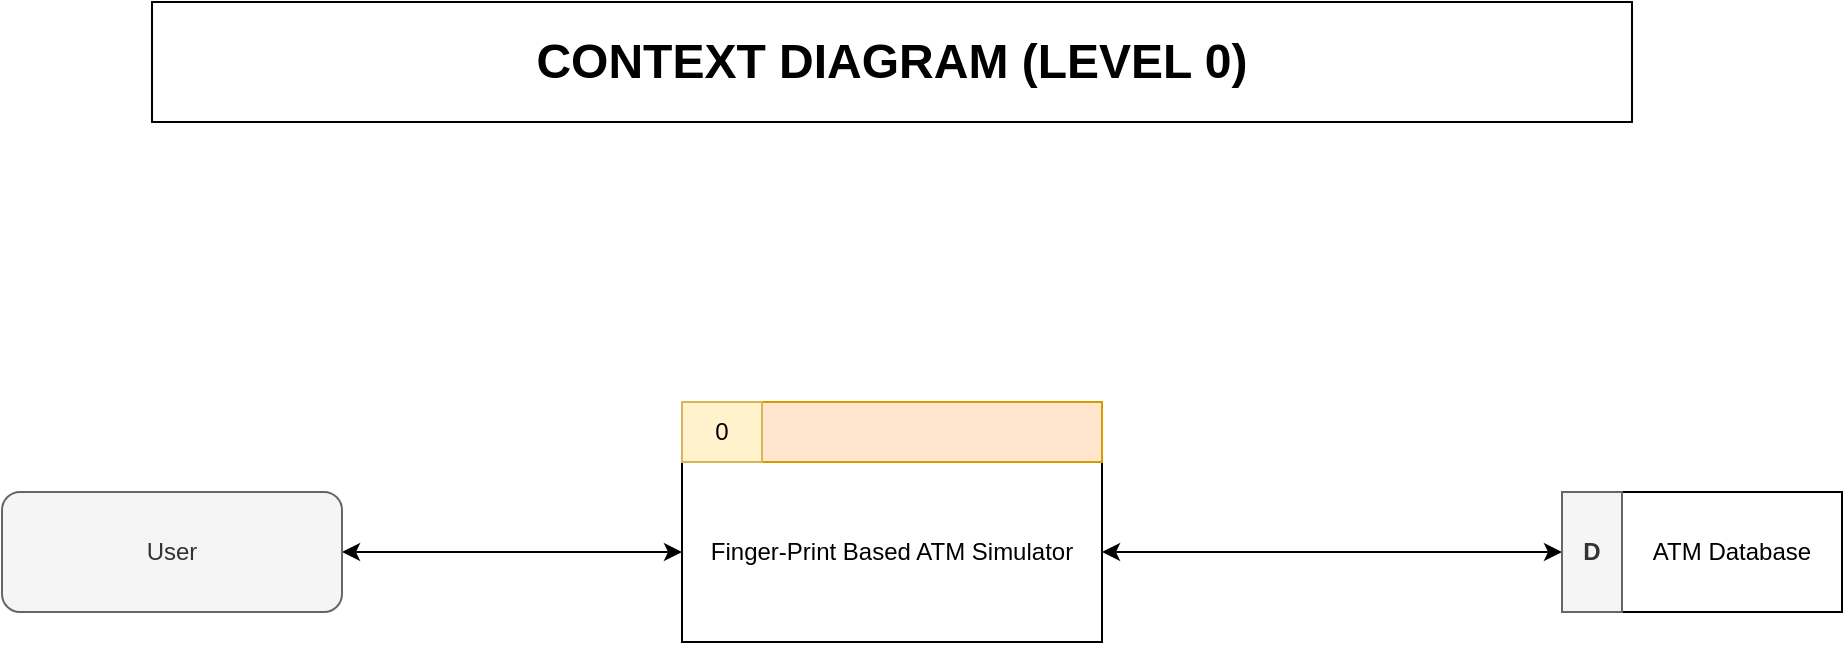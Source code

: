 <mxfile version="13.9.9" type="device" pages="4"><diagram id="kfD3IbhqeuImwqTqkX8j" name="Page1-context"><mxGraphModel dx="1024" dy="632" grid="1" gridSize="10" guides="1" tooltips="1" connect="1" arrows="1" fold="1" page="1" pageScale="1" pageWidth="1100" pageHeight="850" math="0" shadow="0"><root><mxCell id="0"/><mxCell id="1" parent="0"/><mxCell id="QEog_2QEoLDOIOGYPDl5-3" value="Finger-Print Based ATM Simulator" style="rounded=0;whiteSpace=wrap;html=1;" parent="1" vertex="1"><mxGeometry x="430" y="350" width="210" height="90" as="geometry"/></mxCell><mxCell id="QEog_2QEoLDOIOGYPDl5-4" value="" style="rounded=0;whiteSpace=wrap;html=1;fillColor=#ffe6cc;strokeColor=#d79b00;" parent="1" vertex="1"><mxGeometry x="470" y="320" width="170" height="30" as="geometry"/></mxCell><mxCell id="QEog_2QEoLDOIOGYPDl5-6" value="0" style="rounded=0;whiteSpace=wrap;html=1;fillColor=#fff2cc;strokeColor=#d6b656;" parent="1" vertex="1"><mxGeometry x="430" y="320" width="40" height="30" as="geometry"/></mxCell><mxCell id="QEog_2QEoLDOIOGYPDl5-8" style="edgeStyle=orthogonalEdgeStyle;rounded=0;orthogonalLoop=1;jettySize=auto;html=1;entryX=0;entryY=0.5;entryDx=0;entryDy=0;startArrow=classic;startFill=1;" parent="1" source="QEog_2QEoLDOIOGYPDl5-7" target="QEog_2QEoLDOIOGYPDl5-3" edge="1"><mxGeometry relative="1" as="geometry"><mxPoint x="370" y="395" as="targetPoint"/></mxGeometry></mxCell><mxCell id="QEog_2QEoLDOIOGYPDl5-7" value="User" style="rounded=1;whiteSpace=wrap;html=1;fillColor=#f5f5f5;strokeColor=#666666;fontColor=#333333;" parent="1" vertex="1"><mxGeometry x="90" y="365" width="170" height="60" as="geometry"/></mxCell><mxCell id="QEog_2QEoLDOIOGYPDl5-10" value="ATM Database" style="rounded=0;whiteSpace=wrap;html=1;" parent="1" vertex="1"><mxGeometry x="900" y="365" width="110" height="60" as="geometry"/></mxCell><mxCell id="QEog_2QEoLDOIOGYPDl5-14" style="edgeStyle=orthogonalEdgeStyle;rounded=0;orthogonalLoop=1;jettySize=auto;html=1;entryX=1;entryY=0.5;entryDx=0;entryDy=0;startArrow=classic;startFill=1;" parent="1" source="QEog_2QEoLDOIOGYPDl5-12" target="QEog_2QEoLDOIOGYPDl5-3" edge="1"><mxGeometry relative="1" as="geometry"/></mxCell><mxCell id="QEog_2QEoLDOIOGYPDl5-12" value="&lt;b&gt;D&lt;/b&gt;" style="rounded=0;whiteSpace=wrap;html=1;fillColor=#f5f5f5;strokeColor=#666666;fontColor=#333333;" parent="1" vertex="1"><mxGeometry x="870" y="365" width="30" height="60" as="geometry"/></mxCell><mxCell id="QEog_2QEoLDOIOGYPDl5-16" value="&lt;font style=&quot;font-size: 24px&quot;&gt;&lt;b&gt;CONTEXT DIAGRAM (LEVEL 0)&lt;/b&gt;&lt;/font&gt;" style="rounded=0;whiteSpace=wrap;html=1;" parent="1" vertex="1"><mxGeometry x="165" y="120" width="740" height="60" as="geometry"/></mxCell></root></mxGraphModel></diagram><diagram id="B1McSIwlIdY05WKZFtSd" name="Page2 - Level 1"><mxGraphModel dx="1024" dy="632" grid="1" gridSize="10" guides="1" tooltips="1" connect="1" arrows="1" fold="1" page="1" pageScale="1" pageWidth="1100" pageHeight="850" math="0" shadow="0"><root><mxCell id="qR2xVHAGI61b-1mnGoxy-0"/><mxCell id="qR2xVHAGI61b-1mnGoxy-1" parent="qR2xVHAGI61b-1mnGoxy-0"/><mxCell id="yt_UQ7Md6Vriq9VavrtM-11" value="Pin &amp;amp; Transaction type&amp;nbsp;" style="edgeStyle=orthogonalEdgeStyle;rounded=0;orthogonalLoop=1;jettySize=auto;html=1;entryX=0;entryY=0.5;entryDx=0;entryDy=0;startArrow=none;startFill=0;endArrow=classic;endFill=1;exitX=0.75;exitY=1;exitDx=0;exitDy=0;" parent="qR2xVHAGI61b-1mnGoxy-1" source="Xsc_EoiywrZkAhF6uhkp-0" target="yt_UQ7Md6Vriq9VavrtM-3" edge="1"><mxGeometry x="0.338" relative="1" as="geometry"><Array as="points"><mxPoint x="217" y="545"/></Array><mxPoint as="offset"/></mxGeometry></mxCell><mxCell id="PVe24jANmWuyMKlp9WeW-14" value="Check history" style="edgeStyle=orthogonalEdgeStyle;rounded=0;orthogonalLoop=1;jettySize=auto;html=1;entryX=0;entryY=0.25;entryDx=0;entryDy=0;startArrow=none;startFill=0;endArrow=classic;endFill=1;" parent="qR2xVHAGI61b-1mnGoxy-1" source="Xsc_EoiywrZkAhF6uhkp-0" target="PVe24jANmWuyMKlp9WeW-9" edge="1"><mxGeometry x="0.582" relative="1" as="geometry"><Array as="points"><mxPoint x="120" y="832"/></Array><mxPoint as="offset"/></mxGeometry></mxCell><mxCell id="Xsc_EoiywrZkAhF6uhkp-0" value="User" style="rounded=1;whiteSpace=wrap;html=1;fillColor=#f5f5f5;strokeColor=#666666;fontColor=#333333;" parent="qR2xVHAGI61b-1mnGoxy-1" vertex="1"><mxGeometry x="90" y="365" width="170" height="60" as="geometry"/></mxCell><mxCell id="xunRu2poOfvTsrlx_C04-0" value="enter fingerprint" style="edgeStyle=orthogonalEdgeStyle;rounded=0;orthogonalLoop=1;jettySize=auto;html=1;startArrow=classic;startFill=1;endArrow=none;endFill=0;" parent="qR2xVHAGI61b-1mnGoxy-1" edge="1"><mxGeometry relative="1" as="geometry"><mxPoint x="431" y="379" as="sourcePoint"/><mxPoint x="261" y="379" as="targetPoint"/><Array as="points"><mxPoint x="341" y="379"/><mxPoint x="341" y="379"/></Array></mxGeometry></mxCell><mxCell id="yt_UQ7Md6Vriq9VavrtM-10" value="authorize user" style="edgeStyle=orthogonalEdgeStyle;rounded=0;orthogonalLoop=1;jettySize=auto;html=1;entryX=1;entryY=0.75;entryDx=0;entryDy=0;startArrow=none;startFill=0;endArrow=classic;endFill=1;exitX=0.013;exitY=0.668;exitDx=0;exitDy=0;exitPerimeter=0;" parent="qR2xVHAGI61b-1mnGoxy-1" source="lBNa-RaFDNSqv-S5OIas-0" target="Xsc_EoiywrZkAhF6uhkp-0" edge="1"><mxGeometry relative="1" as="geometry"/></mxCell><mxCell id="yt_UQ7Md6Vriq9VavrtM-15" value="Login successful / unsuccessful" style="edgeStyle=orthogonalEdgeStyle;rounded=0;orthogonalLoop=1;jettySize=auto;html=1;entryX=0;entryY=0.5;entryDx=0;entryDy=0;startArrow=classic;startFill=1;endArrow=none;endFill=0;" parent="qR2xVHAGI61b-1mnGoxy-1" source="lBNa-RaFDNSqv-S5OIas-0" target="yt_UQ7Md6Vriq9VavrtM-21" edge="1"><mxGeometry relative="1" as="geometry"/></mxCell><mxCell id="lBNa-RaFDNSqv-S5OIas-0" value="&lt;font style=&quot;font-size: 14px&quot;&gt;&lt;b&gt;User Authentication&lt;/b&gt;&lt;/font&gt;" style="rounded=0;whiteSpace=wrap;html=1;" parent="qR2xVHAGI61b-1mnGoxy-1" vertex="1"><mxGeometry x="430" y="350" width="210" height="90" as="geometry"/></mxCell><mxCell id="lBNa-RaFDNSqv-S5OIas-1" value="" style="rounded=0;whiteSpace=wrap;html=1;fillColor=#f5f5f5;strokeColor=#666666;fontColor=#333333;" parent="qR2xVHAGI61b-1mnGoxy-1" vertex="1"><mxGeometry x="469" y="320" width="170" height="30" as="geometry"/></mxCell><mxCell id="lBNa-RaFDNSqv-S5OIas-2" value="1" style="rounded=0;whiteSpace=wrap;html=1;fillColor=#f9f7ed;strokeColor=#36393d;" parent="qR2xVHAGI61b-1mnGoxy-1" vertex="1"><mxGeometry x="430" y="320" width="41" height="30" as="geometry"/></mxCell><mxCell id="yt_UQ7Md6Vriq9VavrtM-26" value="Transaction Type" style="edgeStyle=orthogonalEdgeStyle;rounded=0;orthogonalLoop=1;jettySize=auto;html=1;entryX=0.5;entryY=0;entryDx=0;entryDy=0;startArrow=none;startFill=0;endArrow=classic;endFill=1;" parent="qR2xVHAGI61b-1mnGoxy-1" source="yt_UQ7Md6Vriq9VavrtM-3" target="yt_UQ7Md6Vriq9VavrtM-17" edge="1"><mxGeometry relative="1" as="geometry"/></mxCell><mxCell id="yt_UQ7Md6Vriq9VavrtM-3" value="&lt;span style=&quot;font-size: 14px&quot;&gt;&lt;b&gt;verify Unique Pin&lt;/b&gt;&lt;/span&gt;" style="rounded=0;whiteSpace=wrap;html=1;" parent="qR2xVHAGI61b-1mnGoxy-1" vertex="1"><mxGeometry x="430" y="500" width="210" height="90" as="geometry"/></mxCell><mxCell id="yt_UQ7Md6Vriq9VavrtM-4" value="" style="rounded=0;whiteSpace=wrap;html=1;fillColor=#f5f5f5;strokeColor=#666666;fontColor=#333333;" parent="qR2xVHAGI61b-1mnGoxy-1" vertex="1"><mxGeometry x="469" y="470" width="171" height="30" as="geometry"/></mxCell><mxCell id="yt_UQ7Md6Vriq9VavrtM-5" value="2" style="rounded=0;whiteSpace=wrap;html=1;fillColor=#f9f7ed;strokeColor=#36393d;" parent="qR2xVHAGI61b-1mnGoxy-1" vertex="1"><mxGeometry x="430" y="470" width="41" height="30" as="geometry"/></mxCell><mxCell id="yt_UQ7Md6Vriq9VavrtM-12" value="" style="group" parent="qR2xVHAGI61b-1mnGoxy-1" vertex="1" connectable="0"><mxGeometry x="890" y="515" width="140" height="60" as="geometry"/></mxCell><mxCell id="yt_UQ7Md6Vriq9VavrtM-0" value="Users Table" style="rounded=0;whiteSpace=wrap;html=1;" parent="yt_UQ7Md6Vriq9VavrtM-12" vertex="1"><mxGeometry x="30" width="110" height="60" as="geometry"/></mxCell><mxCell id="yt_UQ7Md6Vriq9VavrtM-1" value="&lt;b&gt;D&lt;/b&gt;" style="rounded=0;whiteSpace=wrap;html=1;fillColor=#f5f5f5;strokeColor=#666666;fontColor=#333333;" parent="yt_UQ7Md6Vriq9VavrtM-12" vertex="1"><mxGeometry width="30" height="60" as="geometry"/></mxCell><mxCell id="PVe24jANmWuyMKlp9WeW-1" value="Transaction Successful / Unsuccessful" style="edgeStyle=orthogonalEdgeStyle;rounded=0;orthogonalLoop=1;jettySize=auto;html=1;entryX=0.5;entryY=1;entryDx=0;entryDy=0;startArrow=none;startFill=0;endArrow=classic;endFill=1;" parent="qR2xVHAGI61b-1mnGoxy-1" source="yt_UQ7Md6Vriq9VavrtM-16" target="Xsc_EoiywrZkAhF6uhkp-0" edge="1"><mxGeometry x="-0.48" relative="1" as="geometry"><mxPoint x="1" as="offset"/></mxGeometry></mxCell><mxCell id="PVe24jANmWuyMKlp9WeW-8" value="Update Table" style="edgeStyle=orthogonalEdgeStyle;rounded=0;orthogonalLoop=1;jettySize=auto;html=1;entryX=0;entryY=0.75;entryDx=0;entryDy=0;startArrow=none;startFill=0;endArrow=classic;endFill=1;exitX=1;exitY=0.75;exitDx=0;exitDy=0;" parent="qR2xVHAGI61b-1mnGoxy-1" source="yt_UQ7Md6Vriq9VavrtM-16" target="PVe24jANmWuyMKlp9WeW-4" edge="1"><mxGeometry relative="1" as="geometry"/></mxCell><mxCell id="yt_UQ7Md6Vriq9VavrtM-16" value="&lt;span style=&quot;font-size: 14px&quot;&gt;&lt;b&gt;Perform Bank Transaction&lt;/b&gt;&lt;/span&gt;" style="rounded=0;whiteSpace=wrap;html=1;" parent="qR2xVHAGI61b-1mnGoxy-1" vertex="1"><mxGeometry x="430" y="660" width="210" height="90" as="geometry"/></mxCell><mxCell id="yt_UQ7Md6Vriq9VavrtM-17" value="" style="rounded=0;whiteSpace=wrap;html=1;fillColor=#f5f5f5;strokeColor=#666666;fontColor=#333333;" parent="qR2xVHAGI61b-1mnGoxy-1" vertex="1"><mxGeometry x="469" y="630" width="171" height="30" as="geometry"/></mxCell><mxCell id="yt_UQ7Md6Vriq9VavrtM-18" value="3" style="rounded=0;whiteSpace=wrap;html=1;fillColor=#f9f7ed;strokeColor=#36393d;" parent="qR2xVHAGI61b-1mnGoxy-1" vertex="1"><mxGeometry x="430" y="630" width="41" height="30" as="geometry"/></mxCell><mxCell id="yt_UQ7Md6Vriq9VavrtM-19" value="" style="group" parent="qR2xVHAGI61b-1mnGoxy-1" vertex="1" connectable="0"><mxGeometry x="880" y="365" width="140" height="60" as="geometry"/></mxCell><mxCell id="yt_UQ7Md6Vriq9VavrtM-20" value="Fingerpirnt Table" style="rounded=0;whiteSpace=wrap;html=1;" parent="yt_UQ7Md6Vriq9VavrtM-19" vertex="1"><mxGeometry x="30" width="110" height="60" as="geometry"/></mxCell><mxCell id="yt_UQ7Md6Vriq9VavrtM-21" value="&lt;b&gt;D&lt;/b&gt;" style="rounded=0;whiteSpace=wrap;html=1;fillColor=#f5f5f5;strokeColor=#666666;fontColor=#333333;" parent="yt_UQ7Md6Vriq9VavrtM-19" vertex="1"><mxGeometry width="30" height="60" as="geometry"/></mxCell><mxCell id="PVe24jANmWuyMKlp9WeW-2" value="" style="group" parent="qR2xVHAGI61b-1mnGoxy-1" vertex="1" connectable="0"><mxGeometry x="880" y="690" width="140" height="60" as="geometry"/></mxCell><mxCell id="PVe24jANmWuyMKlp9WeW-3" value="Account Table" style="rounded=0;whiteSpace=wrap;html=1;" parent="PVe24jANmWuyMKlp9WeW-2" vertex="1"><mxGeometry x="30" width="110" height="60" as="geometry"/></mxCell><mxCell id="PVe24jANmWuyMKlp9WeW-4" value="&lt;b&gt;D&lt;/b&gt;" style="rounded=0;whiteSpace=wrap;html=1;fillColor=#f5f5f5;strokeColor=#666666;fontColor=#333333;" parent="PVe24jANmWuyMKlp9WeW-2" vertex="1"><mxGeometry width="30" height="60" as="geometry"/></mxCell><mxCell id="PVe24jANmWuyMKlp9WeW-5" value="" style="group" parent="qR2xVHAGI61b-1mnGoxy-1" vertex="1" connectable="0"><mxGeometry x="880" y="830" width="140" height="60" as="geometry"/></mxCell><mxCell id="PVe24jANmWuyMKlp9WeW-6" value="History Table" style="rounded=0;whiteSpace=wrap;html=1;" parent="PVe24jANmWuyMKlp9WeW-5" vertex="1"><mxGeometry x="30" width="110" height="60" as="geometry"/></mxCell><mxCell id="PVe24jANmWuyMKlp9WeW-7" value="&lt;b&gt;D&lt;/b&gt;" style="rounded=0;whiteSpace=wrap;html=1;fillColor=#f5f5f5;strokeColor=#666666;fontColor=#333333;" parent="PVe24jANmWuyMKlp9WeW-5" vertex="1"><mxGeometry width="30" height="60" as="geometry"/></mxCell><mxCell id="PVe24jANmWuyMKlp9WeW-17" value="Show users history" style="edgeStyle=orthogonalEdgeStyle;rounded=0;orthogonalLoop=1;jettySize=auto;html=1;entryX=0;entryY=0.5;entryDx=0;entryDy=0;startArrow=none;startFill=0;endArrow=classic;endFill=1;exitX=0;exitY=0.75;exitDx=0;exitDy=0;" parent="qR2xVHAGI61b-1mnGoxy-1" source="PVe24jANmWuyMKlp9WeW-9" target="Xsc_EoiywrZkAhF6uhkp-0" edge="1"><mxGeometry x="-0.583" relative="1" as="geometry"><mxPoint as="offset"/></mxGeometry></mxCell><mxCell id="PVe24jANmWuyMKlp9WeW-9" value="&lt;span style=&quot;font-size: 14px&quot;&gt;&lt;b&gt;View History&lt;/b&gt;&lt;/span&gt;" style="rounded=0;whiteSpace=wrap;html=1;" parent="qR2xVHAGI61b-1mnGoxy-1" vertex="1"><mxGeometry x="430" y="810" width="210" height="90" as="geometry"/></mxCell><mxCell id="PVe24jANmWuyMKlp9WeW-10" value="" style="rounded=0;whiteSpace=wrap;html=1;fillColor=#f5f5f5;strokeColor=#666666;fontColor=#333333;" parent="qR2xVHAGI61b-1mnGoxy-1" vertex="1"><mxGeometry x="469" y="780" width="171" height="30" as="geometry"/></mxCell><mxCell id="PVe24jANmWuyMKlp9WeW-11" value="4" style="rounded=0;whiteSpace=wrap;html=1;fillColor=#f9f7ed;strokeColor=#36393d;" parent="qR2xVHAGI61b-1mnGoxy-1" vertex="1"><mxGeometry x="430" y="780" width="41" height="30" as="geometry"/></mxCell><mxCell id="PVe24jANmWuyMKlp9WeW-12" value="successful / unsuccessful updated" style="edgeStyle=orthogonalEdgeStyle;rounded=0;orthogonalLoop=1;jettySize=auto;html=1;entryX=1;entryY=0.25;entryDx=0;entryDy=0;startArrow=none;startFill=0;endArrow=classic;endFill=1;exitX=0.5;exitY=0;exitDx=0;exitDy=0;" parent="qR2xVHAGI61b-1mnGoxy-1" source="PVe24jANmWuyMKlp9WeW-3" target="yt_UQ7Md6Vriq9VavrtM-16" edge="1"><mxGeometry x="-0.147" relative="1" as="geometry"><Array as="points"><mxPoint x="965" y="620"/><mxPoint x="720" y="620"/><mxPoint x="720" y="682"/></Array><mxPoint as="offset"/></mxGeometry></mxCell><mxCell id="PVe24jANmWuyMKlp9WeW-15" value="Last 5 transactions" style="edgeStyle=orthogonalEdgeStyle;rounded=0;orthogonalLoop=1;jettySize=auto;html=1;entryX=1.012;entryY=0.597;entryDx=0;entryDy=0;entryPerimeter=0;startArrow=none;startFill=0;endArrow=classic;endFill=1;" parent="qR2xVHAGI61b-1mnGoxy-1" target="PVe24jANmWuyMKlp9WeW-9" edge="1"><mxGeometry relative="1" as="geometry"><mxPoint x="880" y="864" as="sourcePoint"/></mxGeometry></mxCell><mxCell id="PVe24jANmWuyMKlp9WeW-16" value="Accept / Reject" style="edgeStyle=orthogonalEdgeStyle;rounded=0;orthogonalLoop=1;jettySize=auto;html=1;startArrow=none;startFill=0;endArrow=classic;endFill=1;" parent="qR2xVHAGI61b-1mnGoxy-1" source="yt_UQ7Md6Vriq9VavrtM-1" target="yt_UQ7Md6Vriq9VavrtM-3" edge="1"><mxGeometry relative="1" as="geometry"/></mxCell><mxCell id="FHEu9t2TJGPhBG5ZUt9k-0" value="&lt;font style=&quot;font-size: 24px&quot;&gt;&lt;b&gt;LEVEL 1 Diagram&lt;/b&gt;&lt;/font&gt;" style="rounded=0;whiteSpace=wrap;html=1;" parent="qR2xVHAGI61b-1mnGoxy-1" vertex="1"><mxGeometry x="165" y="120" width="740" height="60" as="geometry"/></mxCell></root></mxGraphModel></diagram><diagram id="wKnFK6z6x2c8235K6W3G" name="School-Context"><mxGraphModel dx="1024" dy="632" grid="1" gridSize="10" guides="1" tooltips="1" connect="1" arrows="1" fold="1" page="1" pageScale="1" pageWidth="1100" pageHeight="850" math="0" shadow="0"><root><mxCell id="NGprti3NNw0myHbk-Sk8-0"/><mxCell id="NGprti3NNw0myHbk-Sk8-1" parent="NGprti3NNw0myHbk-Sk8-0"/><mxCell id="TMNE1udNaOvKu1k4tslX-0" value="&lt;font style=&quot;font-size: 14px&quot;&gt;Primary School Admission Process&lt;/font&gt;" style="rounded=0;whiteSpace=wrap;html=1;" vertex="1" parent="NGprti3NNw0myHbk-Sk8-1"><mxGeometry x="430" y="350" width="210" height="90" as="geometry"/></mxCell><mxCell id="TMNE1udNaOvKu1k4tslX-1" value="" style="rounded=0;whiteSpace=wrap;html=1;fillColor=#ffe6cc;strokeColor=#d79b00;" vertex="1" parent="NGprti3NNw0myHbk-Sk8-1"><mxGeometry x="470" y="320" width="170" height="30" as="geometry"/></mxCell><mxCell id="TMNE1udNaOvKu1k4tslX-2" value="0" style="rounded=0;whiteSpace=wrap;html=1;fillColor=#fff2cc;strokeColor=#d6b656;" vertex="1" parent="NGprti3NNw0myHbk-Sk8-1"><mxGeometry x="430" y="320" width="40" height="30" as="geometry"/></mxCell><mxCell id="TMNE1udNaOvKu1k4tslX-3" style="edgeStyle=orthogonalEdgeStyle;rounded=0;orthogonalLoop=1;jettySize=auto;html=1;entryX=0;entryY=0.5;entryDx=0;entryDy=0;startArrow=classic;startFill=1;" edge="1" parent="NGprti3NNw0myHbk-Sk8-1" source="TMNE1udNaOvKu1k4tslX-4" target="TMNE1udNaOvKu1k4tslX-0"><mxGeometry relative="1" as="geometry"><mxPoint x="370" y="395" as="targetPoint"/></mxGeometry></mxCell><mxCell id="TMNE1udNaOvKu1k4tslX-4" value="Student/Guardian" style="rounded=1;whiteSpace=wrap;html=1;fillColor=#f5f5f5;strokeColor=#666666;fontColor=#333333;" vertex="1" parent="NGprti3NNw0myHbk-Sk8-1"><mxGeometry x="90" y="365" width="170" height="60" as="geometry"/></mxCell><mxCell id="TMNE1udNaOvKu1k4tslX-5" value="Primary School Database" style="rounded=0;whiteSpace=wrap;html=1;" vertex="1" parent="NGprti3NNw0myHbk-Sk8-1"><mxGeometry x="900" y="365" width="110" height="60" as="geometry"/></mxCell><mxCell id="TMNE1udNaOvKu1k4tslX-6" style="edgeStyle=orthogonalEdgeStyle;rounded=0;orthogonalLoop=1;jettySize=auto;html=1;entryX=1;entryY=0.5;entryDx=0;entryDy=0;startArrow=classic;startFill=1;" edge="1" parent="NGprti3NNw0myHbk-Sk8-1" source="TMNE1udNaOvKu1k4tslX-7" target="TMNE1udNaOvKu1k4tslX-0"><mxGeometry relative="1" as="geometry"/></mxCell><mxCell id="TMNE1udNaOvKu1k4tslX-7" value="&lt;b&gt;D&lt;/b&gt;" style="rounded=0;whiteSpace=wrap;html=1;fillColor=#f5f5f5;strokeColor=#666666;fontColor=#333333;" vertex="1" parent="NGprti3NNw0myHbk-Sk8-1"><mxGeometry x="870" y="365" width="30" height="60" as="geometry"/></mxCell><mxCell id="TMNE1udNaOvKu1k4tslX-8" value="&lt;font style=&quot;font-size: 24px&quot;&gt;&lt;b&gt;CONTEXT DIAGRAM (LEVEL 0)&lt;/b&gt;&lt;/font&gt;" style="rounded=0;whiteSpace=wrap;html=1;" vertex="1" parent="NGprti3NNw0myHbk-Sk8-1"><mxGeometry x="165" y="120" width="740" height="60" as="geometry"/></mxCell></root></mxGraphModel></diagram><diagram id="gSpC8pp2SBBH-T7pJHPm" name="School-Level 1"><mxGraphModel dx="1463" dy="903" grid="1" gridSize="10" guides="1" tooltips="1" connect="1" arrows="1" fold="1" page="1" pageScale="1" pageWidth="1100" pageHeight="850" math="0" shadow="0"><root><mxCell id="RnipiMf2eFX-1o_TwX8b-0"/><mxCell id="RnipiMf2eFX-1o_TwX8b-1" parent="RnipiMf2eFX-1o_TwX8b-0"/><mxCell id="WlcfgLLvUr6T3LG9fw4u-3" value="Submit Admission Form" style="edgeStyle=orthogonalEdgeStyle;rounded=0;orthogonalLoop=1;jettySize=auto;html=1;exitX=0.75;exitY=1;exitDx=0;exitDy=0;entryX=0;entryY=0.25;entryDx=0;entryDy=0;" edge="1" parent="RnipiMf2eFX-1o_TwX8b-1" source="nm-sctffQze66zX9ZIzT-0" target="WlcfgLLvUr6T3LG9fw4u-0"><mxGeometry x="0.333" relative="1" as="geometry"><mxPoint as="offset"/></mxGeometry></mxCell><mxCell id="WlcfgLLvUr6T3LG9fw4u-11" value="take interview" style="edgeStyle=orthogonalEdgeStyle;rounded=0;orthogonalLoop=1;jettySize=auto;html=1;exitX=0.25;exitY=1;exitDx=0;exitDy=0;entryX=0;entryY=0.25;entryDx=0;entryDy=0;" edge="1" parent="RnipiMf2eFX-1o_TwX8b-1" source="nm-sctffQze66zX9ZIzT-0" target="WlcfgLLvUr6T3LG9fw4u-6"><mxGeometry x="0.478" relative="1" as="geometry"><mxPoint as="offset"/></mxGeometry></mxCell><mxCell id="WlcfgLLvUr6T3LG9fw4u-15" value="take test" style="edgeStyle=orthogonalEdgeStyle;rounded=0;orthogonalLoop=1;jettySize=auto;html=1;exitX=0;exitY=1;exitDx=0;exitDy=0;entryX=0;entryY=0.5;entryDx=0;entryDy=0;" edge="1" parent="RnipiMf2eFX-1o_TwX8b-1" source="nm-sctffQze66zX9ZIzT-0" target="WlcfgLLvUr6T3LG9fw4u-12"><mxGeometry x="0.575" relative="1" as="geometry"><mxPoint as="offset"/></mxGeometry></mxCell><mxCell id="nm-sctffQze66zX9ZIzT-0" value="Student/Guardian" style="rounded=1;whiteSpace=wrap;html=1;fillColor=#f5f5f5;strokeColor=#666666;fontColor=#333333;" vertex="1" parent="RnipiMf2eFX-1o_TwX8b-1"><mxGeometry x="90" y="365" width="170" height="60" as="geometry"/></mxCell><mxCell id="nm-sctffQze66zX9ZIzT-1" value="request admission form" style="edgeStyle=orthogonalEdgeStyle;rounded=0;orthogonalLoop=1;jettySize=auto;html=1;startArrow=classic;startFill=1;endArrow=none;endFill=0;" edge="1" parent="RnipiMf2eFX-1o_TwX8b-1"><mxGeometry relative="1" as="geometry"><mxPoint x="431" y="379" as="sourcePoint"/><mxPoint x="261" y="379" as="targetPoint"/><Array as="points"><mxPoint x="341" y="379"/><mxPoint x="341" y="379"/></Array></mxGeometry></mxCell><mxCell id="nm-sctffQze66zX9ZIzT-2" value="admission form" style="edgeStyle=orthogonalEdgeStyle;rounded=0;orthogonalLoop=1;jettySize=auto;html=1;entryX=1;entryY=0.75;entryDx=0;entryDy=0;startArrow=none;startFill=0;endArrow=classic;endFill=1;exitX=0.013;exitY=0.668;exitDx=0;exitDy=0;exitPerimeter=0;" edge="1" parent="RnipiMf2eFX-1o_TwX8b-1" source="nm-sctffQze66zX9ZIzT-4" target="nm-sctffQze66zX9ZIzT-0"><mxGeometry relative="1" as="geometry"/></mxCell><mxCell id="nm-sctffQze66zX9ZIzT-4" value="&lt;font style=&quot;font-size: 14px&quot;&gt;&lt;b&gt;Get Admission Form&lt;/b&gt;&lt;/font&gt;" style="rounded=0;whiteSpace=wrap;html=1;" vertex="1" parent="RnipiMf2eFX-1o_TwX8b-1"><mxGeometry x="430" y="350" width="210" height="90" as="geometry"/></mxCell><mxCell id="nm-sctffQze66zX9ZIzT-5" value="" style="rounded=0;whiteSpace=wrap;html=1;fillColor=#f5f5f5;strokeColor=#666666;fontColor=#333333;" vertex="1" parent="RnipiMf2eFX-1o_TwX8b-1"><mxGeometry x="469" y="320" width="171" height="30" as="geometry"/></mxCell><mxCell id="nm-sctffQze66zX9ZIzT-6" value="1" style="rounded=0;whiteSpace=wrap;html=1;fillColor=#f9f7ed;strokeColor=#36393d;" vertex="1" parent="RnipiMf2eFX-1o_TwX8b-1"><mxGeometry x="430" y="320" width="41" height="30" as="geometry"/></mxCell><mxCell id="mCzk0zB5PQHZd5VuQgEk-0" value="&lt;font style=&quot;font-size: 24px&quot;&gt;&lt;b&gt;LEVEL 1 Diagram&lt;/b&gt;&lt;/font&gt;" style="rounded=0;whiteSpace=wrap;html=1;" vertex="1" parent="RnipiMf2eFX-1o_TwX8b-1"><mxGeometry x="165" y="120" width="740" height="60" as="geometry"/></mxCell><mxCell id="WlcfgLLvUr6T3LG9fw4u-4" value="Invalid Application / Valid Application(Schedule Interview) &lt;br&gt;/ Deny Admission&amp;nbsp;" style="edgeStyle=orthogonalEdgeStyle;rounded=0;orthogonalLoop=1;jettySize=auto;html=1;exitX=0;exitY=0.75;exitDx=0;exitDy=0;entryX=0.5;entryY=1;entryDx=0;entryDy=0;" edge="1" parent="RnipiMf2eFX-1o_TwX8b-1" source="WlcfgLLvUr6T3LG9fw4u-0" target="nm-sctffQze66zX9ZIzT-0"><mxGeometry x="-0.281" relative="1" as="geometry"><mxPoint x="-1" as="offset"/></mxGeometry></mxCell><mxCell id="WlcfgLLvUr6T3LG9fw4u-52" value="Create Student record(admitted = false)" style="edgeStyle=orthogonalEdgeStyle;rounded=0;orthogonalLoop=1;jettySize=auto;html=1;entryX=0;entryY=0.5;entryDx=0;entryDy=0;" edge="1" parent="RnipiMf2eFX-1o_TwX8b-1" source="WlcfgLLvUr6T3LG9fw4u-0" target="WlcfgLLvUr6T3LG9fw4u-38"><mxGeometry x="0.523" relative="1" as="geometry"><Array as="points"><mxPoint x="840" y="565"/><mxPoint x="840" y="880"/></Array><mxPoint as="offset"/></mxGeometry></mxCell><mxCell id="WlcfgLLvUr6T3LG9fw4u-0" value="&lt;font style=&quot;font-size: 14px&quot;&gt;&lt;b&gt;Review Application&lt;/b&gt;&lt;/font&gt;" style="rounded=0;whiteSpace=wrap;html=1;" vertex="1" parent="RnipiMf2eFX-1o_TwX8b-1"><mxGeometry x="430" y="520" width="210" height="90" as="geometry"/></mxCell><mxCell id="WlcfgLLvUr6T3LG9fw4u-1" value="" style="rounded=0;whiteSpace=wrap;html=1;fillColor=#f5f5f5;strokeColor=#666666;fontColor=#333333;" vertex="1" parent="RnipiMf2eFX-1o_TwX8b-1"><mxGeometry x="469" y="490" width="171" height="30" as="geometry"/></mxCell><mxCell id="WlcfgLLvUr6T3LG9fw4u-2" value="2" style="rounded=0;whiteSpace=wrap;html=1;fillColor=#f9f7ed;strokeColor=#36393d;" vertex="1" parent="RnipiMf2eFX-1o_TwX8b-1"><mxGeometry x="430" y="490" width="41" height="30" as="geometry"/></mxCell><mxCell id="WlcfgLLvUr6T3LG9fw4u-22" value="Store Interview Performance" style="edgeStyle=orthogonalEdgeStyle;rounded=0;orthogonalLoop=1;jettySize=auto;html=1;entryX=0;entryY=0.5;entryDx=0;entryDy=0;" edge="1" parent="RnipiMf2eFX-1o_TwX8b-1" source="WlcfgLLvUr6T3LG9fw4u-6" target="WlcfgLLvUr6T3LG9fw4u-18"><mxGeometry relative="1" as="geometry"/></mxCell><mxCell id="WlcfgLLvUr6T3LG9fw4u-6" value="&lt;font style=&quot;font-size: 14px&quot;&gt;&lt;b&gt;Interview Student&amp;nbsp;&lt;/b&gt;&lt;/font&gt;" style="rounded=0;whiteSpace=wrap;html=1;" vertex="1" parent="RnipiMf2eFX-1o_TwX8b-1"><mxGeometry x="430" y="680" width="210" height="90" as="geometry"/></mxCell><mxCell id="WlcfgLLvUr6T3LG9fw4u-7" value="" style="rounded=0;whiteSpace=wrap;html=1;fillColor=#f5f5f5;strokeColor=#666666;fontColor=#333333;" vertex="1" parent="RnipiMf2eFX-1o_TwX8b-1"><mxGeometry x="469" y="650" width="171" height="30" as="geometry"/></mxCell><mxCell id="WlcfgLLvUr6T3LG9fw4u-8" value="3" style="rounded=0;whiteSpace=wrap;html=1;fillColor=#f9f7ed;strokeColor=#36393d;" vertex="1" parent="RnipiMf2eFX-1o_TwX8b-1"><mxGeometry x="430" y="650" width="41" height="30" as="geometry"/></mxCell><mxCell id="WlcfgLLvUr6T3LG9fw4u-29" value="Test Submission" style="edgeStyle=orthogonalEdgeStyle;rounded=0;orthogonalLoop=1;jettySize=auto;html=1;exitX=0.5;exitY=1;exitDx=0;exitDy=0;" edge="1" parent="RnipiMf2eFX-1o_TwX8b-1" source="WlcfgLLvUr6T3LG9fw4u-12"><mxGeometry relative="1" as="geometry"><mxPoint x="554.529" y="970.0" as="targetPoint"/></mxGeometry></mxCell><mxCell id="WlcfgLLvUr6T3LG9fw4u-12" value="&lt;font style=&quot;font-size: 14px&quot;&gt;&lt;b&gt;Take Entrance Examination / Grade Test&lt;/b&gt;&lt;/font&gt;" style="rounded=0;whiteSpace=wrap;html=1;" vertex="1" parent="RnipiMf2eFX-1o_TwX8b-1"><mxGeometry x="430" y="840" width="210" height="90" as="geometry"/></mxCell><mxCell id="WlcfgLLvUr6T3LG9fw4u-13" value="" style="rounded=0;whiteSpace=wrap;html=1;fillColor=#f5f5f5;strokeColor=#666666;fontColor=#333333;" vertex="1" parent="RnipiMf2eFX-1o_TwX8b-1"><mxGeometry x="469" y="810" width="171" height="30" as="geometry"/></mxCell><mxCell id="WlcfgLLvUr6T3LG9fw4u-14" value="4" style="rounded=0;whiteSpace=wrap;html=1;fillColor=#f9f7ed;strokeColor=#36393d;" vertex="1" parent="RnipiMf2eFX-1o_TwX8b-1"><mxGeometry x="430" y="810" width="41" height="30" as="geometry"/></mxCell><mxCell id="WlcfgLLvUr6T3LG9fw4u-16" value="" style="group" vertex="1" connectable="0" parent="RnipiMf2eFX-1o_TwX8b-1"><mxGeometry x="870" y="620" width="140" height="60" as="geometry"/></mxCell><mxCell id="WlcfgLLvUr6T3LG9fw4u-17" value="Interview Performance" style="rounded=0;whiteSpace=wrap;html=1;" vertex="1" parent="WlcfgLLvUr6T3LG9fw4u-16"><mxGeometry x="30" width="110" height="60" as="geometry"/></mxCell><mxCell id="WlcfgLLvUr6T3LG9fw4u-18" value="&lt;b&gt;D&lt;/b&gt;" style="rounded=0;whiteSpace=wrap;html=1;fillColor=#f5f5f5;strokeColor=#666666;fontColor=#333333;" vertex="1" parent="WlcfgLLvUr6T3LG9fw4u-16"><mxGeometry width="30" height="60" as="geometry"/></mxCell><mxCell id="WlcfgLLvUr6T3LG9fw4u-45" value="Update Student record(admitted = true)" style="edgeStyle=orthogonalEdgeStyle;rounded=0;orthogonalLoop=1;jettySize=auto;html=1;entryX=0.5;entryY=1;entryDx=0;entryDy=0;" edge="1" parent="RnipiMf2eFX-1o_TwX8b-1" source="WlcfgLLvUr6T3LG9fw4u-33" target="WlcfgLLvUr6T3LG9fw4u-37"><mxGeometry x="-0.289" relative="1" as="geometry"><mxPoint as="offset"/></mxGeometry></mxCell><mxCell id="WlcfgLLvUr6T3LG9fw4u-53" value="Admission Letter" style="edgeStyle=orthogonalEdgeStyle;rounded=0;orthogonalLoop=1;jettySize=auto;html=1;entryX=0;entryY=0.5;entryDx=0;entryDy=0;" edge="1" parent="RnipiMf2eFX-1o_TwX8b-1" source="WlcfgLLvUr6T3LG9fw4u-33" target="nm-sctffQze66zX9ZIzT-0"><mxGeometry x="-0.65" relative="1" as="geometry"><mxPoint as="offset"/></mxGeometry></mxCell><mxCell id="WlcfgLLvUr6T3LG9fw4u-33" value="&lt;span style=&quot;font-size: 14px&quot;&gt;&lt;b&gt;Admit Student / Don't Admit&lt;/b&gt;&lt;/span&gt;" style="rounded=0;whiteSpace=wrap;html=1;" vertex="1" parent="RnipiMf2eFX-1o_TwX8b-1"><mxGeometry x="430" y="1000" width="210" height="90" as="geometry"/></mxCell><mxCell id="WlcfgLLvUr6T3LG9fw4u-34" value="" style="rounded=0;whiteSpace=wrap;html=1;fillColor=#f5f5f5;strokeColor=#666666;fontColor=#333333;" vertex="1" parent="RnipiMf2eFX-1o_TwX8b-1"><mxGeometry x="469" y="970" width="171" height="30" as="geometry"/></mxCell><mxCell id="WlcfgLLvUr6T3LG9fw4u-35" value="5" style="rounded=0;whiteSpace=wrap;html=1;fillColor=#f9f7ed;strokeColor=#36393d;" vertex="1" parent="RnipiMf2eFX-1o_TwX8b-1"><mxGeometry x="430" y="970" width="41" height="30" as="geometry"/></mxCell><mxCell id="WlcfgLLvUr6T3LG9fw4u-36" value="" style="group" vertex="1" connectable="0" parent="RnipiMf2eFX-1o_TwX8b-1"><mxGeometry x="870" y="850" width="140" height="60" as="geometry"/></mxCell><mxCell id="WlcfgLLvUr6T3LG9fw4u-37" value="Students" style="rounded=0;whiteSpace=wrap;html=1;" vertex="1" parent="WlcfgLLvUr6T3LG9fw4u-36"><mxGeometry x="30" width="110" height="60" as="geometry"/></mxCell><mxCell id="WlcfgLLvUr6T3LG9fw4u-38" value="&lt;b&gt;D&lt;/b&gt;" style="rounded=0;whiteSpace=wrap;html=1;fillColor=#f5f5f5;strokeColor=#666666;fontColor=#333333;" vertex="1" parent="WlcfgLLvUr6T3LG9fw4u-36"><mxGeometry width="30" height="60" as="geometry"/></mxCell><mxCell id="WlcfgLLvUr6T3LG9fw4u-39" value="Get Interview Performance&amp;nbsp;" style="edgeStyle=orthogonalEdgeStyle;rounded=0;orthogonalLoop=1;jettySize=auto;html=1;entryX=1;entryY=0.75;entryDx=0;entryDy=0;exitX=1;exitY=0.5;exitDx=0;exitDy=0;" edge="1" parent="RnipiMf2eFX-1o_TwX8b-1" source="WlcfgLLvUr6T3LG9fw4u-17" target="WlcfgLLvUr6T3LG9fw4u-33"><mxGeometry x="0.541" relative="1" as="geometry"><mxPoint x="1" as="offset"/></mxGeometry></mxCell><mxCell id="WlcfgLLvUr6T3LG9fw4u-54" value="" style="group" vertex="1" connectable="0" parent="RnipiMf2eFX-1o_TwX8b-1"><mxGeometry x="880" y="365" width="140" height="60" as="geometry"/></mxCell><mxCell id="WlcfgLLvUr6T3LG9fw4u-55" value="Admission Form" style="rounded=0;whiteSpace=wrap;html=1;" vertex="1" parent="WlcfgLLvUr6T3LG9fw4u-54"><mxGeometry x="30" width="110" height="60" as="geometry"/></mxCell><mxCell id="WlcfgLLvUr6T3LG9fw4u-56" value="&lt;b&gt;D&lt;/b&gt;" style="rounded=0;whiteSpace=wrap;html=1;fillColor=#f5f5f5;strokeColor=#666666;fontColor=#333333;" vertex="1" parent="WlcfgLLvUr6T3LG9fw4u-54"><mxGeometry width="30" height="60" as="geometry"/></mxCell><mxCell id="WlcfgLLvUr6T3LG9fw4u-57" value="Get form" style="edgeStyle=orthogonalEdgeStyle;rounded=0;orthogonalLoop=1;jettySize=auto;html=1;entryX=1;entryY=0.5;entryDx=0;entryDy=0;" edge="1" parent="RnipiMf2eFX-1o_TwX8b-1" source="WlcfgLLvUr6T3LG9fw4u-56" target="nm-sctffQze66zX9ZIzT-4"><mxGeometry relative="1" as="geometry"/></mxCell></root></mxGraphModel></diagram></mxfile>